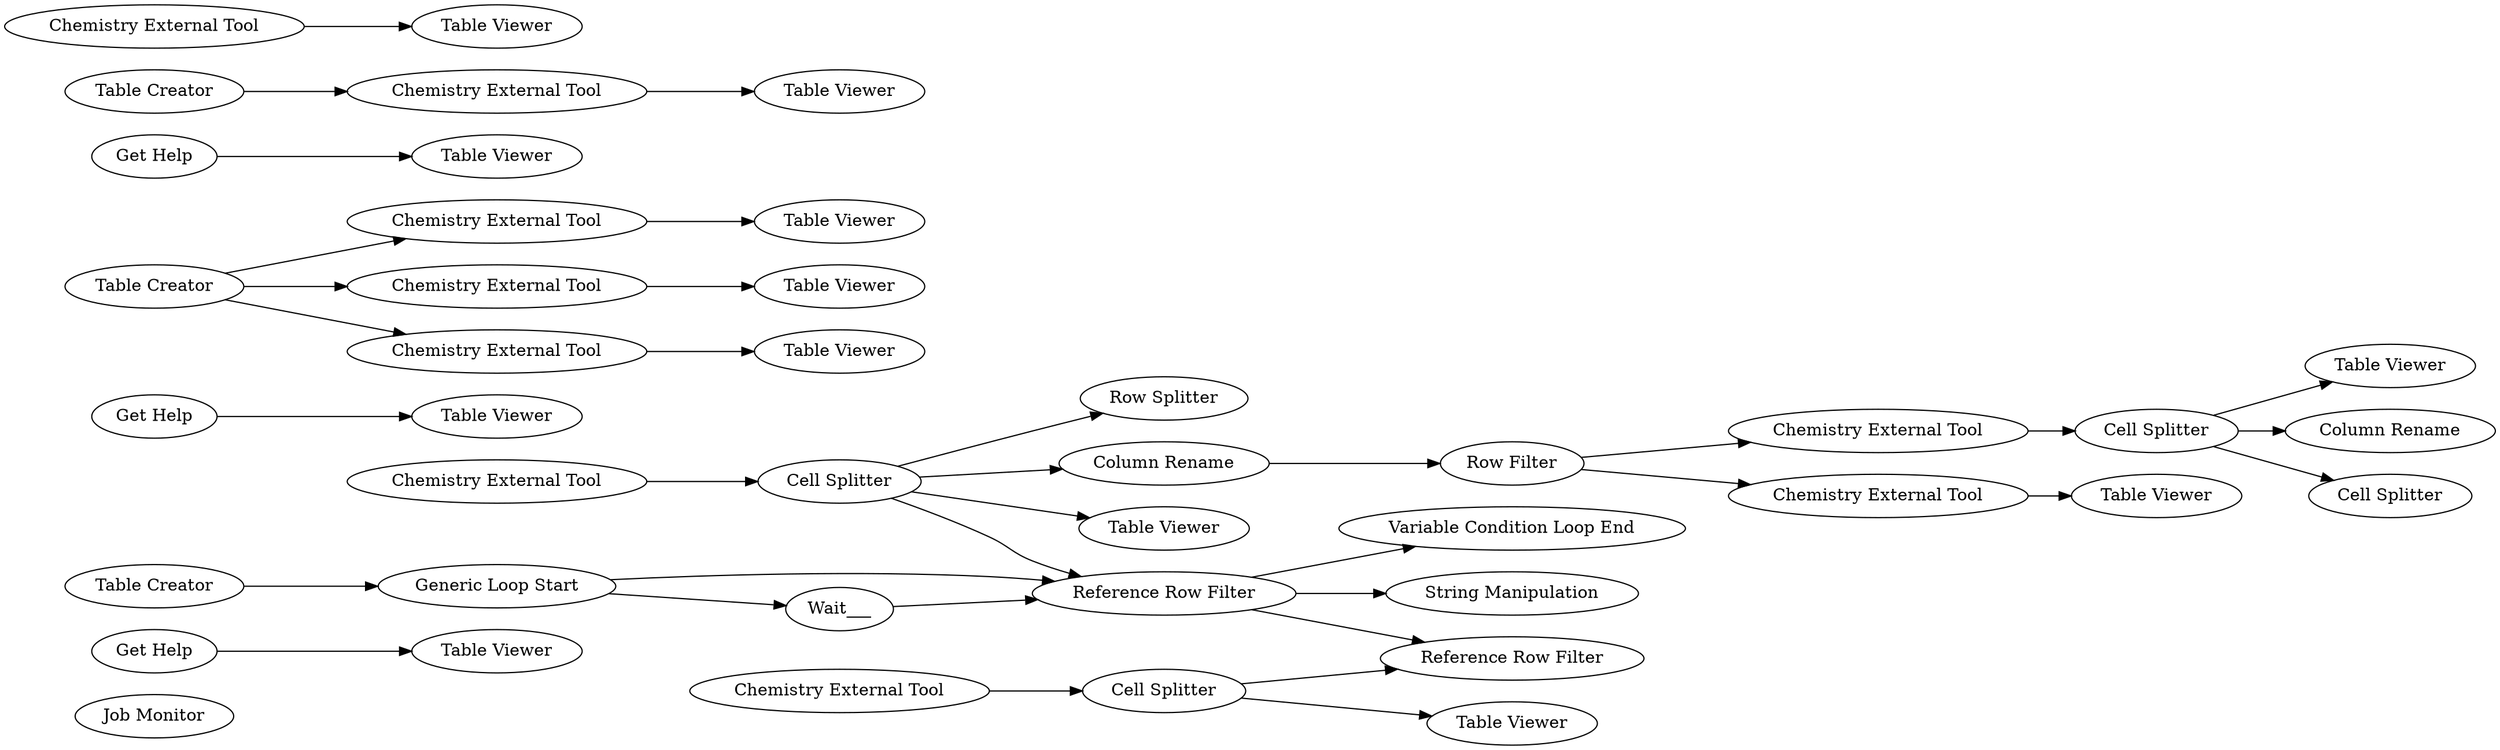 digraph {
	26 [label="Job Monitor"]
	28 [label="Get Help"]
	30 [label="Table Viewer"]
	33 [label="Chemistry External Tool"]
	34 [label="Get Help"]
	35 [label="Table Viewer"]
	36 [label="Table Viewer"]
	37 [label="Chemistry External Tool"]
	38 [label="Table Creator"]
	39 [label="Table Viewer"]
	43 [label="Cell Splitter"]
	44 [label="Table Viewer"]
	45 [label="Chemistry External Tool"]
	46 [label="Cell Splitter"]
	47 [label="Get Help"]
	48 [label="Table Viewer"]
	49 [label="Table Viewer"]
	50 [label="Table Creator"]
	51 [label="Chemistry External Tool"]
	52 [label="Table Viewer"]
	53 [label="Chemistry External Tool"]
	54 [label="Chemistry External Tool"]
	55 [label="Table Viewer"]
	56 [label="Chemistry External Tool"]
	58 [label="Table Viewer"]
	59 [label="Reference Row Filter"]
	60 [label="Table Creator"]
	61 [label="Reference Row Filter"]
	62 [label=Wait___]
	63 [label="Generic Loop Start"]
	64 [label="Variable Condition Loop End"]
	65 [label="String Manipulation"]
	66 [label="Row Splitter"]
	67 [label="Chemistry External Tool"]
	68 [label="Column Rename"]
	69 [label="Table Viewer"]
	70 [label="Row Filter"]
	71 [label="Column Rename"]
	72 [label="Cell Splitter"]
	73 [label="Cell Splitter"]
	74 [label="Chemistry External Tool"]
	75 [label="Table Viewer"]
	28 -> 30
	33 -> 43
	34 -> 35
	37 -> 39
	38 -> 37
	38 -> 54
	38 -> 53
	43 -> 36
	43 -> 59
	43 -> 66
	43 -> 68
	45 -> 46
	46 -> 44
	46 -> 61
	47 -> 48
	50 -> 51
	51 -> 49
	53 -> 52
	54 -> 55
	56 -> 58
	59 -> 61
	59 -> 65
	59 -> 64
	60 -> 63
	62 -> 59
	63 -> 62
	63 -> 59
	67 -> 72
	68 -> 70
	70 -> 67
	70 -> 74
	72 -> 71
	72 -> 69
	72 -> 73
	74 -> 75
	rankdir=LR
}
